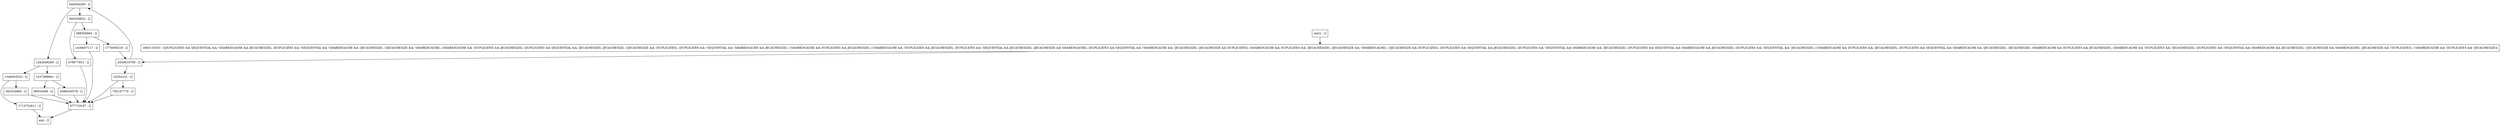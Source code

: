 digraph checkAndHandleDeadlock {
node [shape=record];
479977651 [label="479977651 - []"];
1865119353 [label="1865119353 - [(DUPLICATES && SEQUENTIAL && !SHAREDCACHE && JECACHESIZE), (DUPLICATES && !SEQUENTIAL && !SHAREDCACHE && !JECACHESIZE), (!JECACHESIZE && !SHAREDCACHE), (SHAREDCACHE && !DUPLICATES && JECACHESIZE), (DUPLICATES && SEQUENTIAL && !JECACHESIZE), JECACHESIZE, (!JECACHESIZE && !DUPLICATES), (DUPLICATES && !SEQUENTIAL && !SHAREDCACHE && JECACHESIZE), (!SHAREDCACHE && DUPLICATES && JECACHESIZE), (!SHAREDCACHE && !DUPLICATES && JECACHESIZE), (DUPLICATES && !SEQUENTIAL && JECACHESIZE), (JECACHESIZE && SHAREDCACHE), (DUPLICATES && SEQUENTIAL && !SHAREDCACHE && !JECACHESIZE), (JECACHESIZE && DUPLICATES), (SHAREDCACHE && DUPLICATES && !JECACHESIZE), (JECACHESIZE && !SHAREDCACHE), (!JECACHESIZE && DUPLICATES), (DUPLICATES && SEQUENTIAL && JECACHESIZE), (DUPLICATES && !SEQUENTIAL && SHAREDCACHE && !JECACHESIZE), (DUPLICATES && SEQUENTIAL && SHAREDCACHE && JECACHESIZE), (DUPLICATES && !SEQUENTIAL && !JECACHESIZE), (!SHAREDCACHE && DUPLICATES && !JECACHESIZE), (DUPLICATES && SEQUENTIAL && SHAREDCACHE && !JECACHESIZE), !JECACHESIZE, (SHAREDCACHE && DUPLICATES && JECACHESIZE), (SHAREDCACHE && !DUPLICATES && !JECACHESIZE), (DUPLICATES && !SEQUENTIAL && SHAREDCACHE && JECACHESIZE), (!JECACHESIZE && SHAREDCACHE), (JECACHESIZE && !DUPLICATES), (!SHAREDCACHE && !DUPLICATES && !JECACHESIZE)]"];
25254151 [label="25254151 - []"];
644304300 [label="644304300 - []"];
1282849260 [label="1282849260 - []"];
677719187 [label="677719187 - []"];
86934498 [label="86934498 - []"];
2096030578 [label="2096030578 - []"];
1537389961 [label="1537389961 - []"];
900558832 [label="900558832 - []"];
392524894 [label="392524894 - []"];
1436657117 [label="1436657117 - []"];
705107779 [label="705107779 - []"];
2020616795 [label="2020616795 - []"];
entry [label="entry - []"];
exit [label="exit - []"];
488326663 [label="488326663 - []"];
1775959219 [label="1775959219 - []"];
1713752811 [label="1713752811 - []"];
1348503523 [label="1348503523 - []"];
entry;
exit;
479977651 -> 677719187;
1865119353 -> 2020616795;
25254151 -> 677719187;
25254151 -> 705107779;
644304300 -> 1282849260;
644304300 -> 900558832;
1282849260 -> 1537389961;
1282849260 -> 1348503523;
677719187 -> exit;
86934498 -> 677719187;
2096030578 -> 677719187;
1537389961 -> 86934498;
1537389961 -> 2096030578;
900558832 -> 479977651;
900558832 -> 488326663;
392524894 -> 677719187;
1436657117 -> 677719187;
705107779 -> 677719187;
2020616795 -> 25254151;
2020616795 -> 644304300;
entry -> 1865119353;
488326663 -> 1775959219;
488326663 -> 1436657117;
1775959219 -> 2020616795;
1713752811 -> exit;
1348503523 -> 1713752811;
1348503523 -> 392524894;
}
